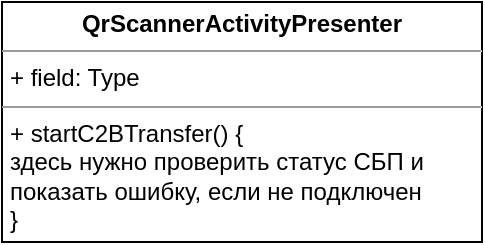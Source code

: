 <mxfile version="15.9.6" type="github">
  <diagram id="rl7NRQa01BBlxzyK_3gA" name="Page-1">
    <mxGraphModel dx="981" dy="503" grid="1" gridSize="10" guides="1" tooltips="1" connect="1" arrows="1" fold="1" page="1" pageScale="1" pageWidth="850" pageHeight="1100" math="0" shadow="0">
      <root>
        <mxCell id="0" />
        <mxCell id="1" parent="0" />
        <mxCell id="3Vvo0-YoPHcBfBUVZN0i-1" value="&lt;p style=&quot;margin: 0px ; margin-top: 4px ; text-align: center&quot;&gt;&lt;b&gt;QrScannerActivityPresenter&lt;/b&gt;&lt;/p&gt;&lt;hr size=&quot;1&quot;&gt;&lt;p style=&quot;margin: 0px ; margin-left: 4px&quot;&gt;+ field: Type&lt;/p&gt;&lt;hr size=&quot;1&quot;&gt;&lt;p style=&quot;margin: 0px ; margin-left: 4px&quot;&gt;+ startC2BTransfer() {&lt;/p&gt;&lt;p style=&quot;margin: 0px ; margin-left: 4px&quot;&gt;здесь нужно проверить статус СБП и &lt;br&gt;&lt;/p&gt;&lt;p style=&quot;margin: 0px ; margin-left: 4px&quot;&gt;показать ошибку, если не подключен&lt;br&gt;&lt;/p&gt;&lt;p style=&quot;margin: 0px ; margin-left: 4px&quot;&gt;}&lt;br&gt;&lt;/p&gt;" style="verticalAlign=top;align=left;overflow=fill;fontSize=12;fontFamily=Helvetica;html=1;" vertex="1" parent="1">
          <mxGeometry x="80" y="80" width="240" height="120" as="geometry" />
        </mxCell>
      </root>
    </mxGraphModel>
  </diagram>
</mxfile>
